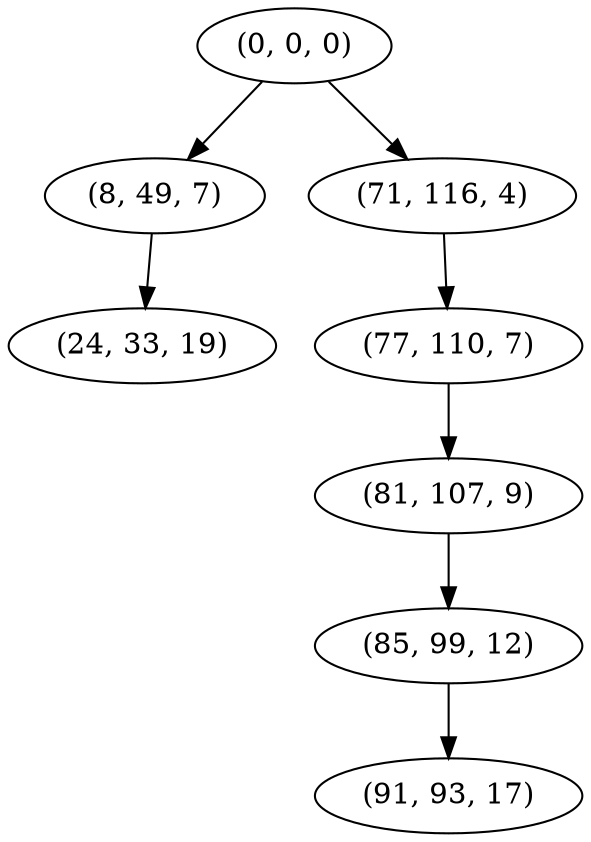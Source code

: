 digraph tree {
    "(0, 0, 0)";
    "(8, 49, 7)";
    "(24, 33, 19)";
    "(71, 116, 4)";
    "(77, 110, 7)";
    "(81, 107, 9)";
    "(85, 99, 12)";
    "(91, 93, 17)";
    "(0, 0, 0)" -> "(8, 49, 7)";
    "(0, 0, 0)" -> "(71, 116, 4)";
    "(8, 49, 7)" -> "(24, 33, 19)";
    "(71, 116, 4)" -> "(77, 110, 7)";
    "(77, 110, 7)" -> "(81, 107, 9)";
    "(81, 107, 9)" -> "(85, 99, 12)";
    "(85, 99, 12)" -> "(91, 93, 17)";
}
